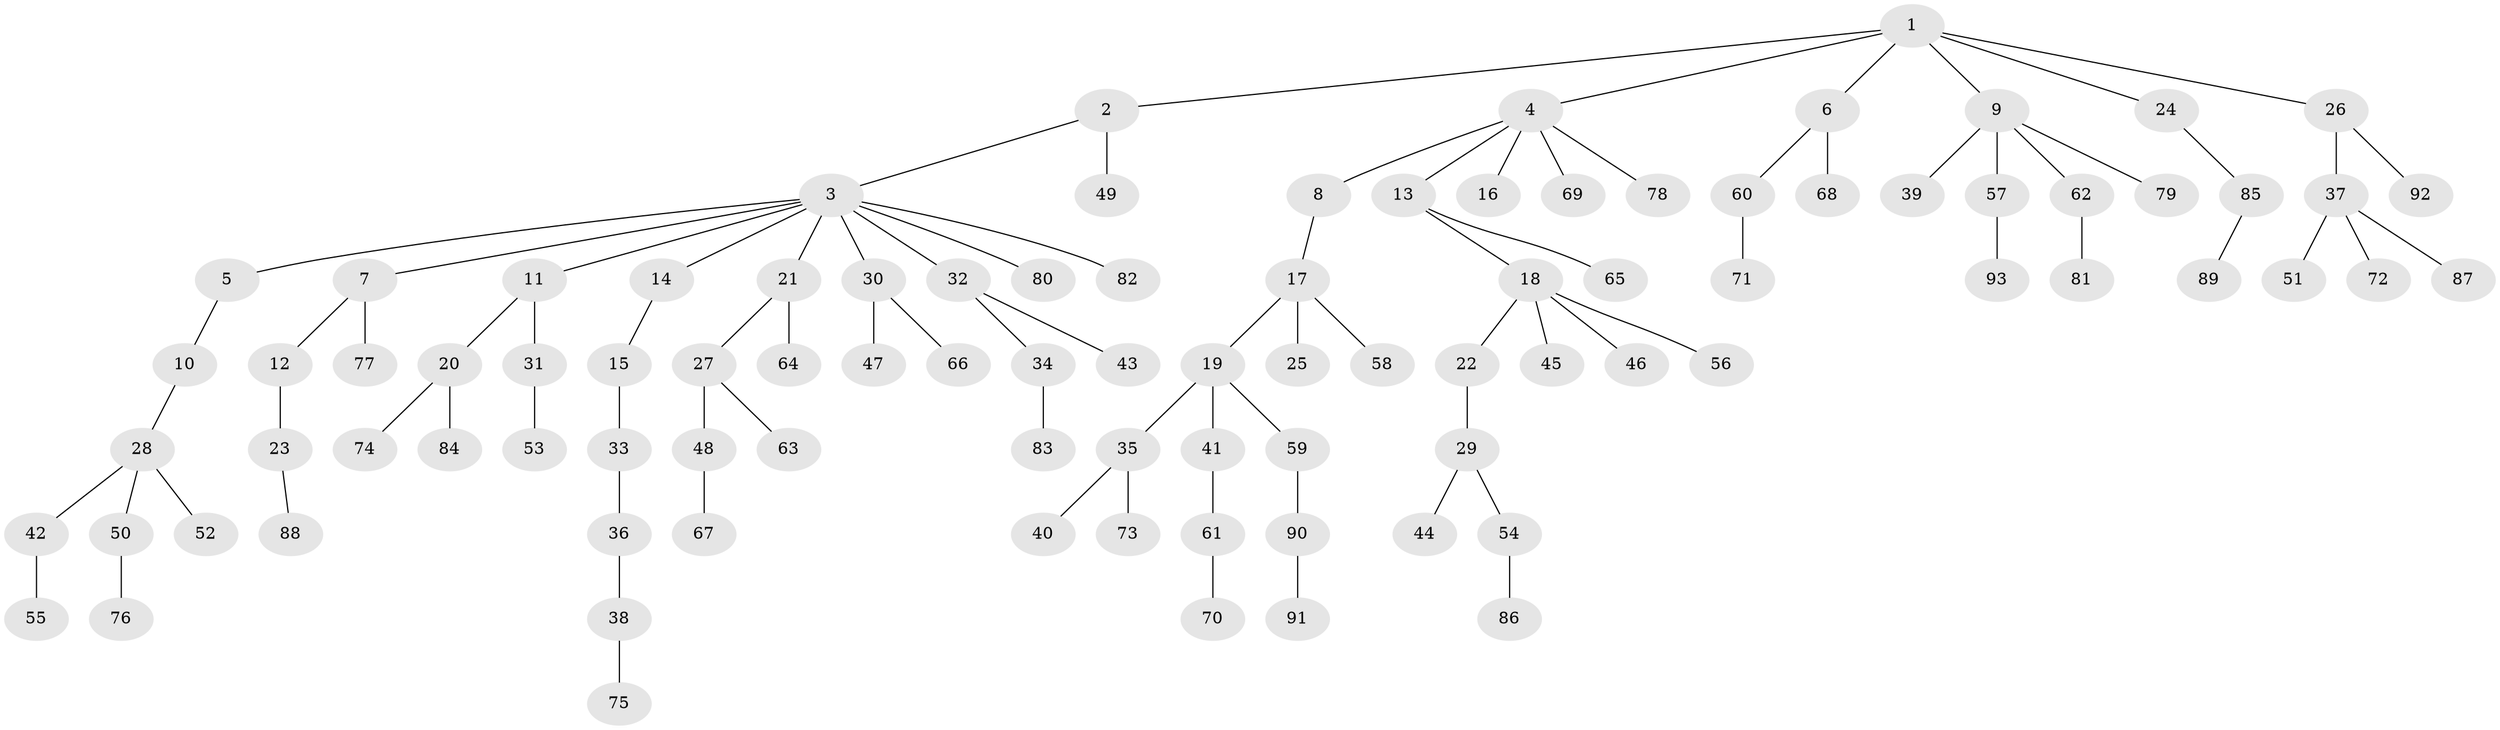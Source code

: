 // coarse degree distribution, {7: 0.01694915254237288, 3: 0.1016949152542373, 9: 0.01694915254237288, 5: 0.01694915254237288, 2: 0.22033898305084745, 4: 0.05084745762711865, 6: 0.01694915254237288, 1: 0.559322033898305}
// Generated by graph-tools (version 1.1) at 2025/42/03/06/25 10:42:04]
// undirected, 93 vertices, 92 edges
graph export_dot {
graph [start="1"]
  node [color=gray90,style=filled];
  1;
  2;
  3;
  4;
  5;
  6;
  7;
  8;
  9;
  10;
  11;
  12;
  13;
  14;
  15;
  16;
  17;
  18;
  19;
  20;
  21;
  22;
  23;
  24;
  25;
  26;
  27;
  28;
  29;
  30;
  31;
  32;
  33;
  34;
  35;
  36;
  37;
  38;
  39;
  40;
  41;
  42;
  43;
  44;
  45;
  46;
  47;
  48;
  49;
  50;
  51;
  52;
  53;
  54;
  55;
  56;
  57;
  58;
  59;
  60;
  61;
  62;
  63;
  64;
  65;
  66;
  67;
  68;
  69;
  70;
  71;
  72;
  73;
  74;
  75;
  76;
  77;
  78;
  79;
  80;
  81;
  82;
  83;
  84;
  85;
  86;
  87;
  88;
  89;
  90;
  91;
  92;
  93;
  1 -- 2;
  1 -- 4;
  1 -- 6;
  1 -- 9;
  1 -- 24;
  1 -- 26;
  2 -- 3;
  2 -- 49;
  3 -- 5;
  3 -- 7;
  3 -- 11;
  3 -- 14;
  3 -- 21;
  3 -- 30;
  3 -- 32;
  3 -- 80;
  3 -- 82;
  4 -- 8;
  4 -- 13;
  4 -- 16;
  4 -- 69;
  4 -- 78;
  5 -- 10;
  6 -- 60;
  6 -- 68;
  7 -- 12;
  7 -- 77;
  8 -- 17;
  9 -- 39;
  9 -- 57;
  9 -- 62;
  9 -- 79;
  10 -- 28;
  11 -- 20;
  11 -- 31;
  12 -- 23;
  13 -- 18;
  13 -- 65;
  14 -- 15;
  15 -- 33;
  17 -- 19;
  17 -- 25;
  17 -- 58;
  18 -- 22;
  18 -- 45;
  18 -- 46;
  18 -- 56;
  19 -- 35;
  19 -- 41;
  19 -- 59;
  20 -- 74;
  20 -- 84;
  21 -- 27;
  21 -- 64;
  22 -- 29;
  23 -- 88;
  24 -- 85;
  26 -- 37;
  26 -- 92;
  27 -- 48;
  27 -- 63;
  28 -- 42;
  28 -- 50;
  28 -- 52;
  29 -- 44;
  29 -- 54;
  30 -- 47;
  30 -- 66;
  31 -- 53;
  32 -- 34;
  32 -- 43;
  33 -- 36;
  34 -- 83;
  35 -- 40;
  35 -- 73;
  36 -- 38;
  37 -- 51;
  37 -- 72;
  37 -- 87;
  38 -- 75;
  41 -- 61;
  42 -- 55;
  48 -- 67;
  50 -- 76;
  54 -- 86;
  57 -- 93;
  59 -- 90;
  60 -- 71;
  61 -- 70;
  62 -- 81;
  85 -- 89;
  90 -- 91;
}
